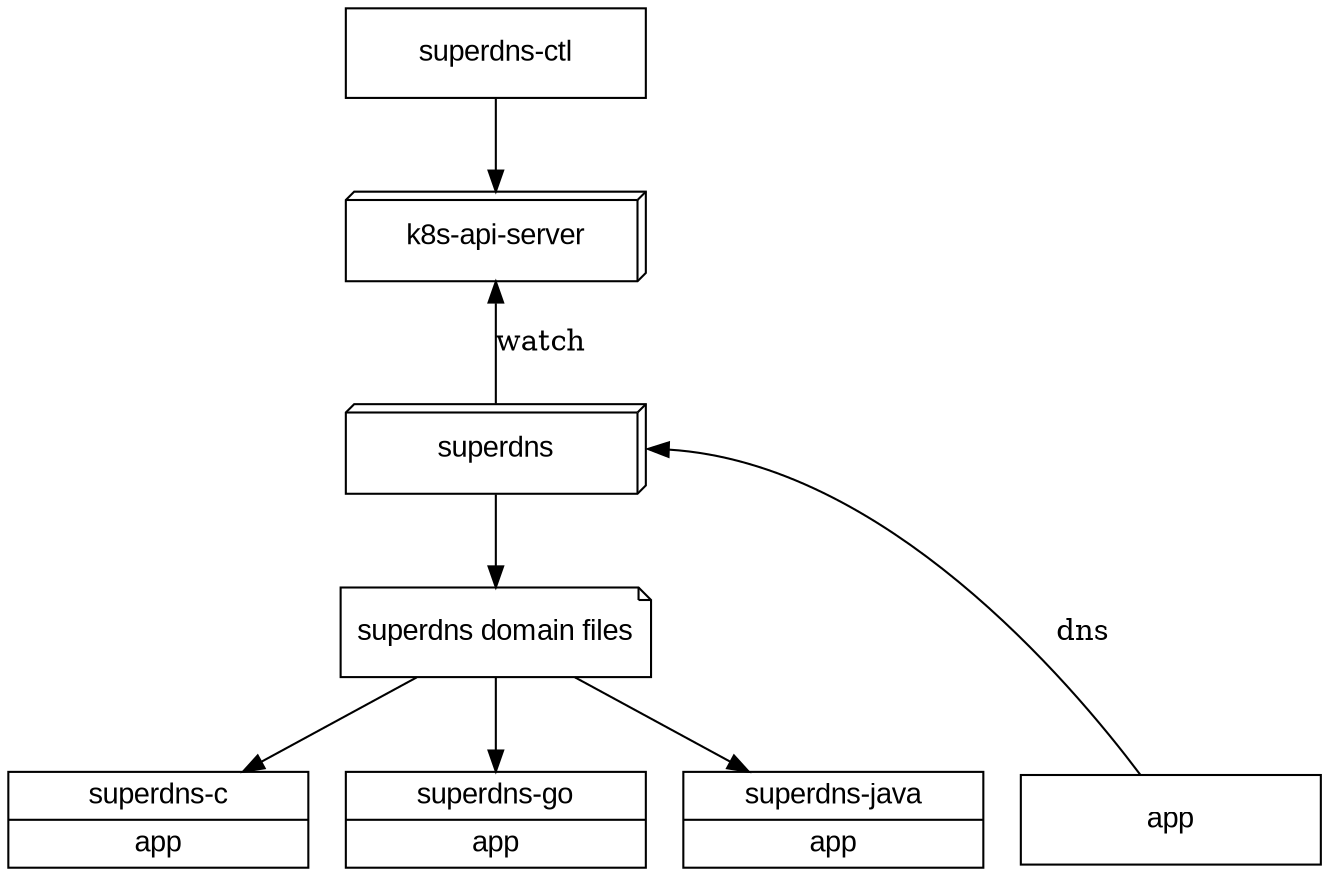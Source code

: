 digraph g{
	ranksep=0.6

	node[shape=box3d, width=2.0 height=0.6 fontname="Arial"]

	superdns_ctl[shape=box label="superdns-ctl"]
	k8s_api[label="k8s-api-server"]
	superdns[label="superdns"]
	superdns_files[shape=note label="superdns domain files"]

	app[shape=record label="app"]
	app_c[shape=record label="{superdns-c|app}"]
	app_go[shape=record label="{superdns-go|app}"]
	app_java[shape=record label="{superdns-java|app}"]

	{rank=same; app; app_c; app_go; app_java}

	superdns_ctl->k8s_api
	k8s_api->superdns[label="watch" dir="back"]
	superdns->superdns_files
	superdns:e->app[label="dns" dir="back" constraint=false]
	superdns_files->{app_c, app_go, app_java}
}
